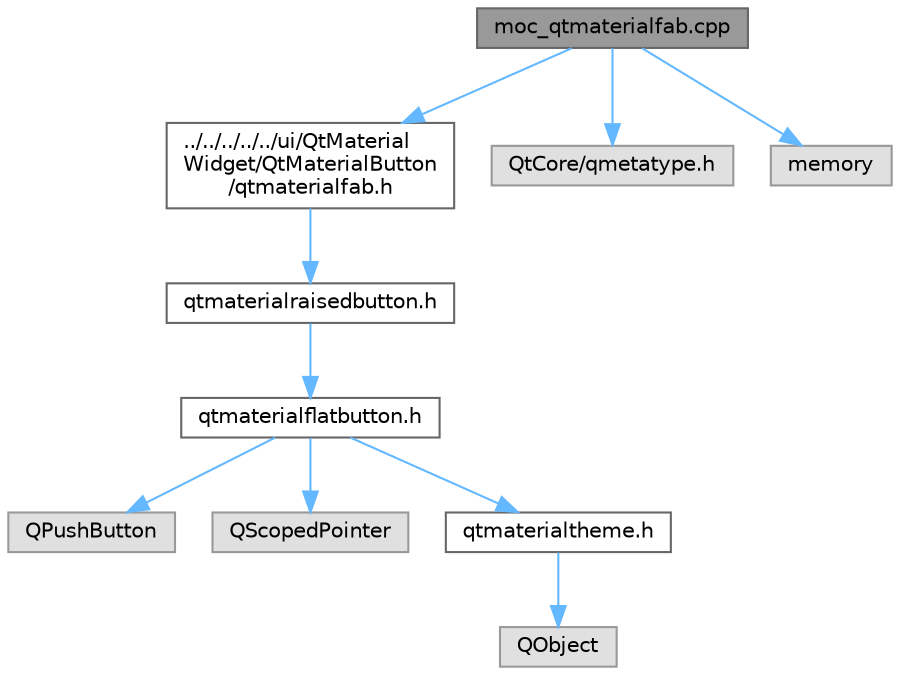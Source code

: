 digraph "moc_qtmaterialfab.cpp"
{
 // LATEX_PDF_SIZE
  bgcolor="transparent";
  edge [fontname=Helvetica,fontsize=10,labelfontname=Helvetica,labelfontsize=10];
  node [fontname=Helvetica,fontsize=10,shape=box,height=0.2,width=0.4];
  Node1 [id="Node000001",label="moc_qtmaterialfab.cpp",height=0.2,width=0.4,color="gray40", fillcolor="grey60", style="filled", fontcolor="black",tooltip=" "];
  Node1 -> Node2 [id="edge1_Node000001_Node000002",color="steelblue1",style="solid",tooltip=" "];
  Node2 [id="Node000002",label="../../../../../ui/QtMaterial\lWidget/QtMaterialButton\l/qtmaterialfab.h",height=0.2,width=0.4,color="grey40", fillcolor="white", style="filled",URL="$qtmaterialfab_8h.html",tooltip="定义 QtMaterialFloatingActionButton 类，提供 Material Design 浮动动作按钮"];
  Node2 -> Node3 [id="edge2_Node000002_Node000003",color="steelblue1",style="solid",tooltip=" "];
  Node3 [id="Node000003",label="qtmaterialraisedbutton.h",height=0.2,width=0.4,color="grey40", fillcolor="white", style="filled",URL="$qtmaterialraisedbutton_8h.html",tooltip="定义 QtMaterialRaisedButton 类，提供 Material Design 凸起按钮"];
  Node3 -> Node4 [id="edge3_Node000003_Node000004",color="steelblue1",style="solid",tooltip=" "];
  Node4 [id="Node000004",label="qtmaterialflatbutton.h",height=0.2,width=0.4,color="grey40", fillcolor="white", style="filled",URL="$qtmaterialflatbutton_8h.html",tooltip="定义 QtMaterialFlatButton 类，提供 Material Design 扁平按钮"];
  Node4 -> Node5 [id="edge4_Node000004_Node000005",color="steelblue1",style="solid",tooltip=" "];
  Node5 [id="Node000005",label="QPushButton",height=0.2,width=0.4,color="grey60", fillcolor="#E0E0E0", style="filled",tooltip=" "];
  Node4 -> Node6 [id="edge5_Node000004_Node000006",color="steelblue1",style="solid",tooltip=" "];
  Node6 [id="Node000006",label="QScopedPointer",height=0.2,width=0.4,color="grey60", fillcolor="#E0E0E0", style="filled",tooltip=" "];
  Node4 -> Node7 [id="edge6_Node000004_Node000007",color="steelblue1",style="solid",tooltip=" "];
  Node7 [id="Node000007",label="qtmaterialtheme.h",height=0.2,width=0.4,color="grey40", fillcolor="white", style="filled",URL="$qtmaterialtheme_8h.html",tooltip="定义 QtMaterialTheme 类和 Material 命名空间，提供 Material Design 主题支持"];
  Node7 -> Node8 [id="edge7_Node000007_Node000008",color="steelblue1",style="solid",tooltip=" "];
  Node8 [id="Node000008",label="QObject",height=0.2,width=0.4,color="grey60", fillcolor="#E0E0E0", style="filled",tooltip=" "];
  Node1 -> Node9 [id="edge8_Node000001_Node000009",color="steelblue1",style="solid",tooltip=" "];
  Node9 [id="Node000009",label="QtCore/qmetatype.h",height=0.2,width=0.4,color="grey60", fillcolor="#E0E0E0", style="filled",tooltip=" "];
  Node1 -> Node10 [id="edge9_Node000001_Node000010",color="steelblue1",style="solid",tooltip=" "];
  Node10 [id="Node000010",label="memory",height=0.2,width=0.4,color="grey60", fillcolor="#E0E0E0", style="filled",tooltip=" "];
}
